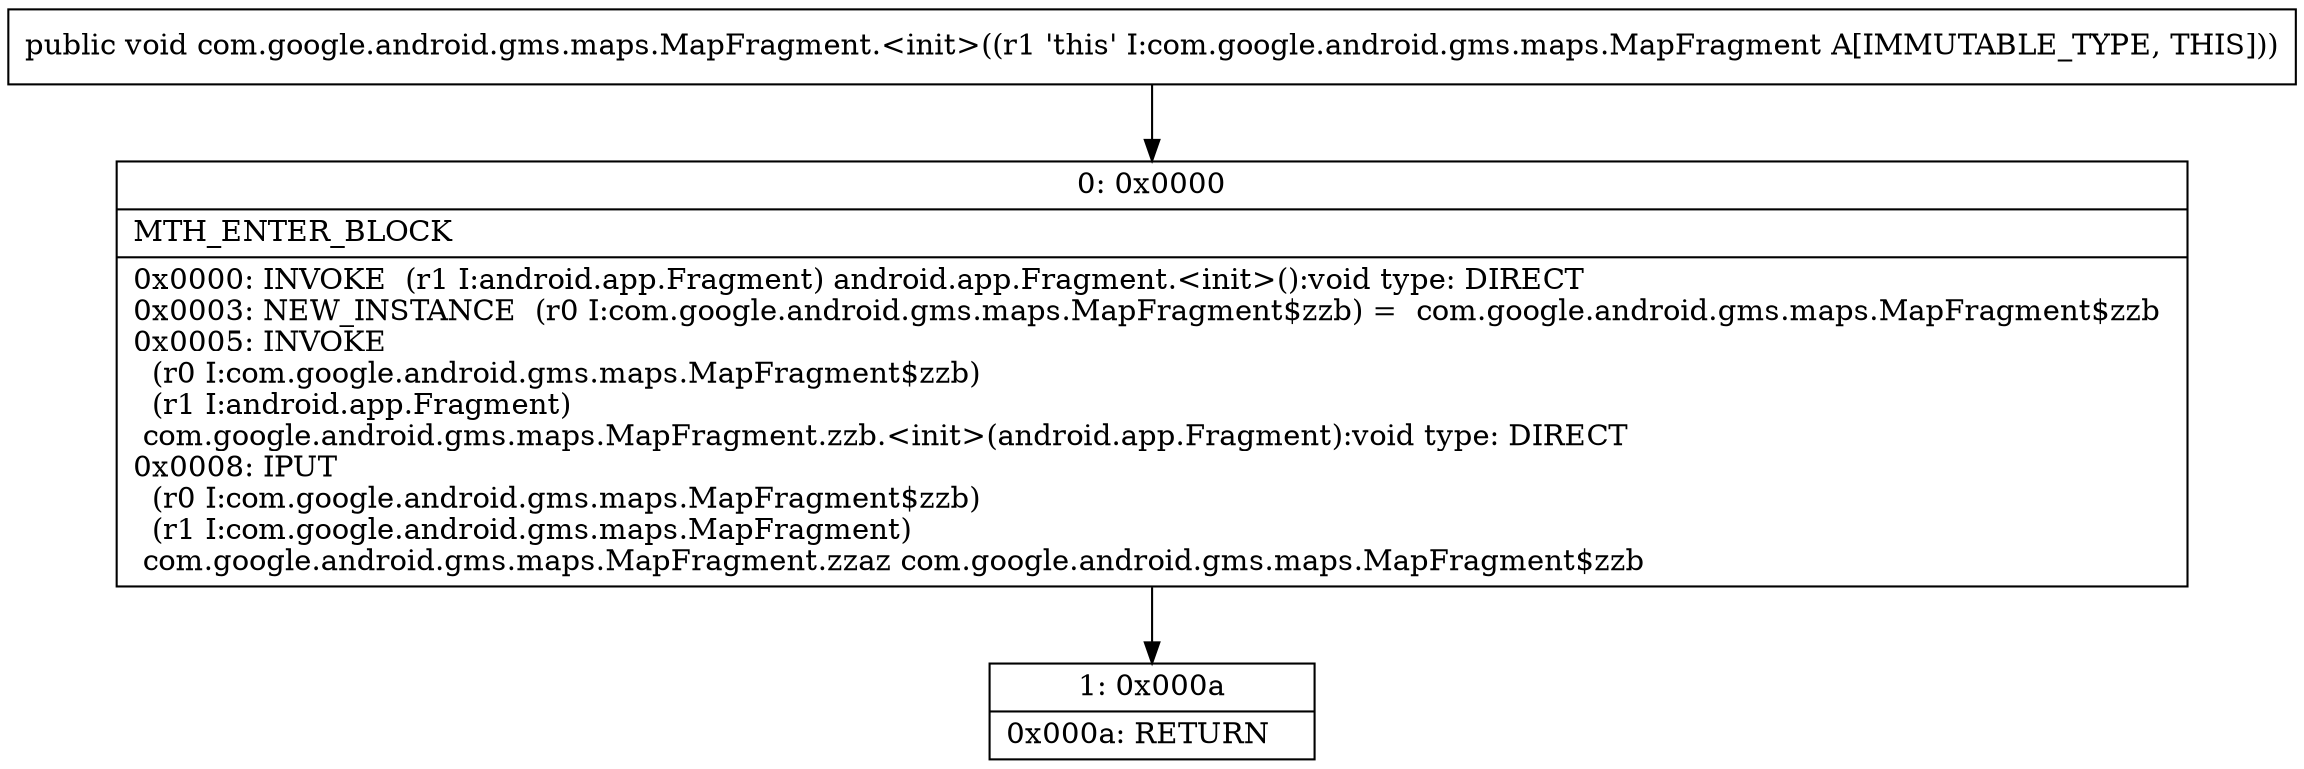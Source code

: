 digraph "CFG forcom.google.android.gms.maps.MapFragment.\<init\>()V" {
Node_0 [shape=record,label="{0\:\ 0x0000|MTH_ENTER_BLOCK\l|0x0000: INVOKE  (r1 I:android.app.Fragment) android.app.Fragment.\<init\>():void type: DIRECT \l0x0003: NEW_INSTANCE  (r0 I:com.google.android.gms.maps.MapFragment$zzb) =  com.google.android.gms.maps.MapFragment$zzb \l0x0005: INVOKE  \l  (r0 I:com.google.android.gms.maps.MapFragment$zzb)\l  (r1 I:android.app.Fragment)\l com.google.android.gms.maps.MapFragment.zzb.\<init\>(android.app.Fragment):void type: DIRECT \l0x0008: IPUT  \l  (r0 I:com.google.android.gms.maps.MapFragment$zzb)\l  (r1 I:com.google.android.gms.maps.MapFragment)\l com.google.android.gms.maps.MapFragment.zzaz com.google.android.gms.maps.MapFragment$zzb \l}"];
Node_1 [shape=record,label="{1\:\ 0x000a|0x000a: RETURN   \l}"];
MethodNode[shape=record,label="{public void com.google.android.gms.maps.MapFragment.\<init\>((r1 'this' I:com.google.android.gms.maps.MapFragment A[IMMUTABLE_TYPE, THIS])) }"];
MethodNode -> Node_0;
Node_0 -> Node_1;
}

